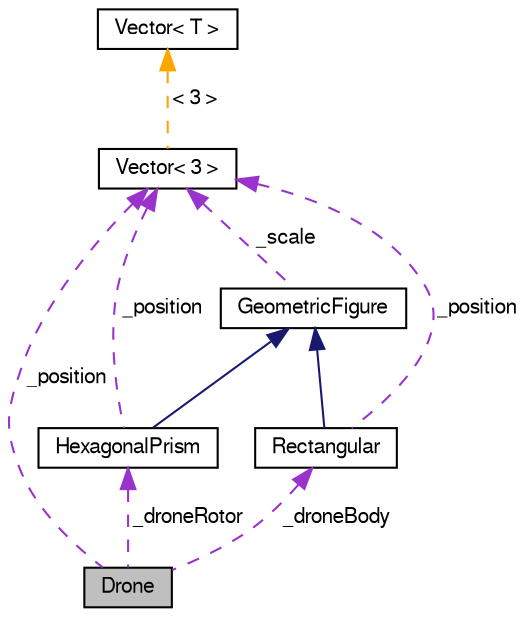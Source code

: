 digraph "Drone"
{
 // LATEX_PDF_SIZE
  edge [fontname="FreeSans",fontsize="10",labelfontname="FreeSans",labelfontsize="10"];
  node [fontname="FreeSans",fontsize="10",shape=record];
  Node1 [label="Drone",height=0.2,width=0.4,color="black", fillcolor="grey75", style="filled", fontcolor="black",tooltip="Klasa definiująca drona."];
  Node2 -> Node1 [dir="back",color="darkorchid3",fontsize="10",style="dashed",label=" _droneRotor" ,fontname="FreeSans"];
  Node2 [label="HexagonalPrism",height=0.2,width=0.4,color="black", fillcolor="white", style="filled",URL="$a00080.html",tooltip="Klasa pochodna klasy figury geometrycznej definiująca graniastosłup sześciokątny."];
  Node3 -> Node2 [dir="back",color="midnightblue",fontsize="10",style="solid",fontname="FreeSans"];
  Node3 [label="GeometricFigure",height=0.2,width=0.4,color="black", fillcolor="white", style="filled",URL="$a00076.html",tooltip="Klasa Bazowa opisujaca figure geometryczna."];
  Node4 -> Node3 [dir="back",color="darkorchid3",fontsize="10",style="dashed",label=" _scale" ,fontname="FreeSans"];
  Node4 [label="Vector\< 3 \>",height=0.2,width=0.4,color="black", fillcolor="white", style="filled",URL="$a00096.html",tooltip=" "];
  Node5 -> Node4 [dir="back",color="orange",fontsize="10",style="dashed",label=" \< 3 \>" ,fontname="FreeSans"];
  Node5 [label="Vector\< T \>",height=0.2,width=0.4,color="black", fillcolor="white", style="filled",URL="$a00096.html",tooltip="Klasa Vector opisuje wektor roznowymiarowy bedacy tablica liczb double o wielkosci T,..."];
  Node4 -> Node2 [dir="back",color="darkorchid3",fontsize="10",style="dashed",label=" _position" ,fontname="FreeSans"];
  Node6 -> Node1 [dir="back",color="darkorchid3",fontsize="10",style="dashed",label=" _droneBody" ,fontname="FreeSans"];
  Node6 [label="Rectangular",height=0.2,width=0.4,color="black", fillcolor="white", style="filled",URL="$a00088.html",tooltip="Klasa pochodna klasy figury geometrycznej definiująca prostopadłościan."];
  Node3 -> Node6 [dir="back",color="midnightblue",fontsize="10",style="solid",fontname="FreeSans"];
  Node4 -> Node6 [dir="back",color="darkorchid3",fontsize="10",style="dashed",label=" _position" ,fontname="FreeSans"];
  Node4 -> Node1 [dir="back",color="darkorchid3",fontsize="10",style="dashed",label=" _position" ,fontname="FreeSans"];
}
